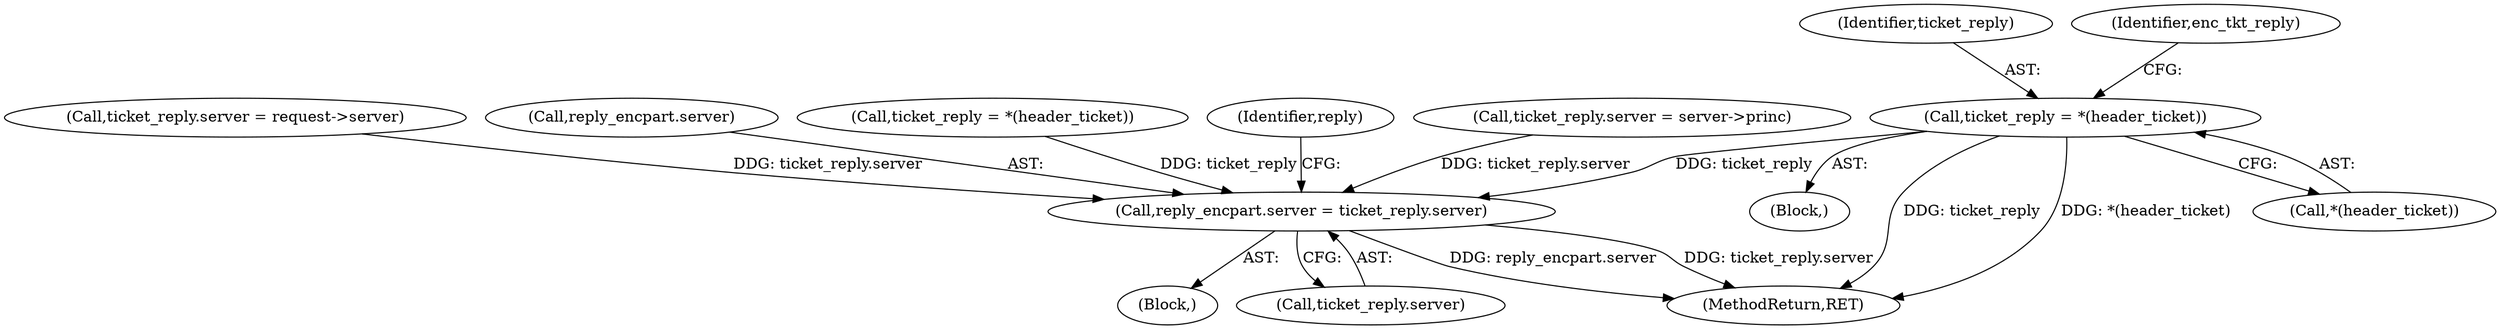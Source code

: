 digraph "0_krb5_ffb35baac6981f9e8914f8f3bffd37f284b85970_0@pointer" {
"1001214" [label="(Call,ticket_reply = *(header_ticket))"];
"1002059" [label="(Call,reply_encpart.server = ticket_reply.server)"];
"1001008" [label="(Call,ticket_reply.server = request->server)"];
"1001215" [label="(Identifier,ticket_reply)"];
"1002060" [label="(Call,reply_encpart.server)"];
"1001249" [label="(Call,ticket_reply = *(header_ticket))"];
"1002500" [label="(MethodReturn,RET)"];
"1001219" [label="(Identifier,enc_tkt_reply)"];
"1001216" [label="(Call,*(header_ticket))"];
"1002059" [label="(Call,reply_encpart.server = ticket_reply.server)"];
"1002069" [label="(Identifier,reply)"];
"1000171" [label="(Block,)"];
"1001000" [label="(Call,ticket_reply.server = server->princ)"];
"1001207" [label="(Block,)"];
"1002063" [label="(Call,ticket_reply.server)"];
"1001214" [label="(Call,ticket_reply = *(header_ticket))"];
"1001214" -> "1001207"  [label="AST: "];
"1001214" -> "1001216"  [label="CFG: "];
"1001215" -> "1001214"  [label="AST: "];
"1001216" -> "1001214"  [label="AST: "];
"1001219" -> "1001214"  [label="CFG: "];
"1001214" -> "1002500"  [label="DDG: ticket_reply"];
"1001214" -> "1002500"  [label="DDG: *(header_ticket)"];
"1001214" -> "1002059"  [label="DDG: ticket_reply"];
"1002059" -> "1000171"  [label="AST: "];
"1002059" -> "1002063"  [label="CFG: "];
"1002060" -> "1002059"  [label="AST: "];
"1002063" -> "1002059"  [label="AST: "];
"1002069" -> "1002059"  [label="CFG: "];
"1002059" -> "1002500"  [label="DDG: reply_encpart.server"];
"1002059" -> "1002500"  [label="DDG: ticket_reply.server"];
"1001008" -> "1002059"  [label="DDG: ticket_reply.server"];
"1001000" -> "1002059"  [label="DDG: ticket_reply.server"];
"1001249" -> "1002059"  [label="DDG: ticket_reply"];
}
